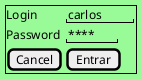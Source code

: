 @startsalt  login 

skinparam BackgroundColor Palegreen

{+

Login | " carlos "
Password | " **** "
[Cancel] | [Entrar]


}





@enduml